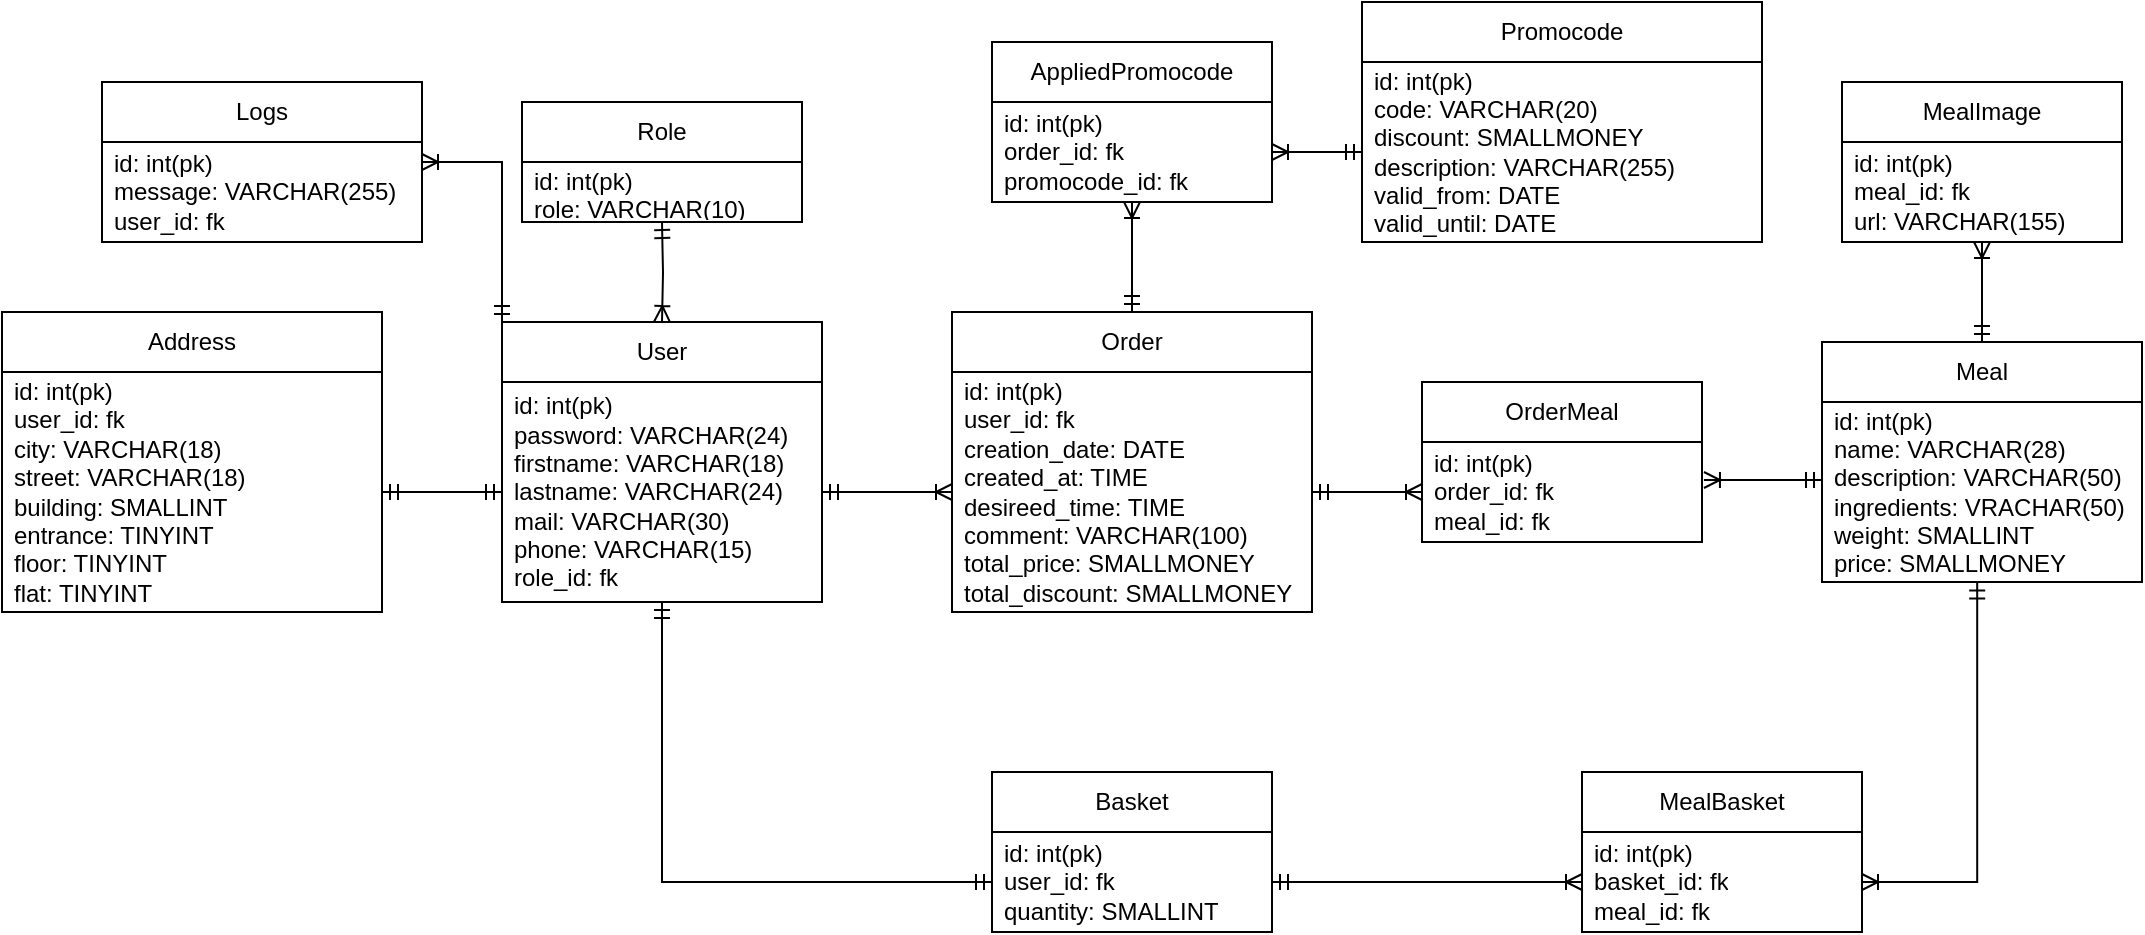 <mxfile version="20.6.2" type="device"><diagram id="R2lEEEUBdFMjLlhIrx00" name="Page-1"><mxGraphModel dx="1422" dy="762" grid="1" gridSize="10" guides="1" tooltips="1" connect="1" arrows="1" fold="1" page="1" pageScale="1" pageWidth="850" pageHeight="1100" math="0" shadow="0" extFonts="Permanent Marker^https://fonts.googleapis.com/css?family=Permanent+Marker"><root><mxCell id="0"/><mxCell id="1" parent="0"/><mxCell id="lqdxuGKrhNUfOpJVXN6q-1" value="Address" style="swimlane;fontStyle=0;childLayout=stackLayout;horizontal=1;startSize=30;horizontalStack=0;resizeParent=1;resizeParentMax=0;resizeLast=0;collapsible=1;marginBottom=0;whiteSpace=wrap;html=1;" parent="1" vertex="1"><mxGeometry x="10" y="205" width="190" height="150" as="geometry"/></mxCell><mxCell id="lqdxuGKrhNUfOpJVXN6q-2" value="id: int(pk)&lt;br&gt;user_id: fk&lt;br&gt;city: VARCHAR(18)&lt;br&gt;street: VARCHAR(18)&lt;br&gt;building: SMALLINT&lt;br&gt;entrance: TINYINT&lt;br&gt;floor: TINYINT&lt;br&gt;flat: TINYINT" style="text;strokeColor=none;fillColor=none;align=left;verticalAlign=middle;spacingLeft=4;spacingRight=4;overflow=hidden;points=[[0,0.5],[1,0.5]];portConstraint=eastwest;rotatable=0;whiteSpace=wrap;html=1;" parent="lqdxuGKrhNUfOpJVXN6q-1" vertex="1"><mxGeometry y="30" width="190" height="120" as="geometry"/></mxCell><mxCell id="tjMtGNrf4lY68-hRoEar-4" style="edgeStyle=orthogonalEdgeStyle;rounded=0;orthogonalLoop=1;jettySize=auto;html=1;startArrow=ERmandOne;startFill=0;endArrow=ERmandOne;endFill=0;entryX=0;entryY=0.5;entryDx=0;entryDy=0;" parent="1" source="lqdxuGKrhNUfOpJVXN6q-6" target="lqdxuGKrhNUfOpJVXN6q-26" edge="1"><mxGeometry relative="1" as="geometry"><mxPoint x="490" y="490" as="targetPoint"/><Array as="points"><mxPoint x="340" y="490"/></Array></mxGeometry></mxCell><mxCell id="lqdxuGKrhNUfOpJVXN6q-6" value="User" style="swimlane;fontStyle=0;childLayout=stackLayout;horizontal=1;startSize=30;horizontalStack=0;resizeParent=1;resizeParentMax=0;resizeLast=0;collapsible=1;marginBottom=0;whiteSpace=wrap;html=1;" parent="1" vertex="1"><mxGeometry x="260" y="210" width="160" height="140" as="geometry"/></mxCell><mxCell id="lqdxuGKrhNUfOpJVXN6q-7" value="id: int(pk)&lt;br&gt;password: VARCHAR(24)&lt;br&gt;firstname: VARCHAR(18)&lt;br&gt;lastname: VARCHAR(24)&lt;br&gt;mail: VARCHAR(30)&lt;br&gt;phone: VARCHAR(15)&lt;br&gt;role_id: fk" style="text;strokeColor=none;fillColor=none;align=left;verticalAlign=middle;spacingLeft=4;spacingRight=4;overflow=hidden;points=[[0,0.5],[1,0.5]];portConstraint=eastwest;rotatable=0;whiteSpace=wrap;html=1;" parent="lqdxuGKrhNUfOpJVXN6q-6" vertex="1"><mxGeometry y="30" width="160" height="110" as="geometry"/></mxCell><mxCell id="lqdxuGKrhNUfOpJVXN6q-14" value="" style="edgeStyle=orthogonalEdgeStyle;rounded=0;orthogonalLoop=1;jettySize=auto;html=1;endArrow=ERoneToMany;endFill=0;entryX=0.5;entryY=0;entryDx=0;entryDy=0;startArrow=ERmandOne;startFill=0;" parent="1" target="lqdxuGKrhNUfOpJVXN6q-6" edge="1"><mxGeometry relative="1" as="geometry"><mxPoint x="370" y="180" as="targetPoint"/><Array as="points"/><mxPoint x="340" y="160" as="sourcePoint"/></mxGeometry></mxCell><mxCell id="lqdxuGKrhNUfOpJVXN6q-15" value="" style="edgeStyle=orthogonalEdgeStyle;rounded=0;orthogonalLoop=1;jettySize=auto;html=1;endArrow=ERmandOne;endFill=0;entryX=1;entryY=0.5;entryDx=0;entryDy=0;startArrow=ERmandOne;startFill=0;" parent="1" source="lqdxuGKrhNUfOpJVXN6q-7" target="lqdxuGKrhNUfOpJVXN6q-2" edge="1"><mxGeometry relative="1" as="geometry"><mxPoint x="210" y="290" as="targetPoint"/></mxGeometry></mxCell><mxCell id="lqdxuGKrhNUfOpJVXN6q-16" value="Role" style="swimlane;fontStyle=0;childLayout=stackLayout;horizontal=1;startSize=30;horizontalStack=0;resizeParent=1;resizeParentMax=0;resizeLast=0;collapsible=1;marginBottom=0;whiteSpace=wrap;html=1;" parent="1" vertex="1"><mxGeometry x="270" y="100" width="140" height="60" as="geometry"/></mxCell><mxCell id="lqdxuGKrhNUfOpJVXN6q-17" value="id: int(pk)&lt;br&gt;role: VARCHAR(10)" style="text;strokeColor=none;fillColor=none;align=left;verticalAlign=middle;spacingLeft=4;spacingRight=4;overflow=hidden;points=[[0,0.5],[1,0.5]];portConstraint=eastwest;rotatable=0;whiteSpace=wrap;html=1;" parent="lqdxuGKrhNUfOpJVXN6q-16" vertex="1"><mxGeometry y="30" width="140" height="30" as="geometry"/></mxCell><mxCell id="lqdxuGKrhNUfOpJVXN6q-20" value="Order" style="swimlane;fontStyle=0;childLayout=stackLayout;horizontal=1;startSize=30;horizontalStack=0;resizeParent=1;resizeParentMax=0;resizeLast=0;collapsible=1;marginBottom=0;whiteSpace=wrap;html=1;" parent="1" vertex="1"><mxGeometry x="485" y="205" width="180" height="150" as="geometry"/></mxCell><mxCell id="lqdxuGKrhNUfOpJVXN6q-21" value="id: int(pk)&lt;br&gt;user_id: fk&lt;br&gt;creation_date: DATE&lt;br&gt;created_at: TIME&lt;br&gt;desireed_time: TIME&lt;br&gt;comment: VARCHAR(100)&lt;br&gt;total_price: SMALLMONEY&lt;br&gt;total_discount: SMALLMONEY" style="text;strokeColor=none;fillColor=none;align=left;verticalAlign=middle;spacingLeft=4;spacingRight=4;overflow=hidden;points=[[0,0.5],[1,0.5]];portConstraint=eastwest;rotatable=0;whiteSpace=wrap;html=1;" parent="lqdxuGKrhNUfOpJVXN6q-20" vertex="1"><mxGeometry y="30" width="180" height="120" as="geometry"/></mxCell><mxCell id="lqdxuGKrhNUfOpJVXN6q-24" value="" style="edgeStyle=orthogonalEdgeStyle;rounded=0;orthogonalLoop=1;jettySize=auto;html=1;startArrow=ERoneToMany;startFill=0;endArrow=ERmandOne;endFill=0;" parent="1" source="lqdxuGKrhNUfOpJVXN6q-21" target="lqdxuGKrhNUfOpJVXN6q-7" edge="1"><mxGeometry relative="1" as="geometry"/></mxCell><mxCell id="lqdxuGKrhNUfOpJVXN6q-34" value="" style="edgeStyle=orthogonalEdgeStyle;rounded=0;orthogonalLoop=1;jettySize=auto;html=1;startArrow=ERmandOne;startFill=0;endArrow=ERoneToMany;endFill=0;exitX=1;exitY=0.5;exitDx=0;exitDy=0;entryX=0;entryY=0.5;entryDx=0;entryDy=0;" parent="1" source="lqdxuGKrhNUfOpJVXN6q-26" target="tjMtGNrf4lY68-hRoEar-6" edge="1"><mxGeometry relative="1" as="geometry"><Array as="points"/><mxPoint x="750" y="490" as="targetPoint"/></mxGeometry></mxCell><mxCell id="lqdxuGKrhNUfOpJVXN6q-25" value="Basket" style="swimlane;fontStyle=0;childLayout=stackLayout;horizontal=1;startSize=30;horizontalStack=0;resizeParent=1;resizeParentMax=0;resizeLast=0;collapsible=1;marginBottom=0;whiteSpace=wrap;html=1;" parent="1" vertex="1"><mxGeometry x="505" y="435" width="140" height="80" as="geometry"/></mxCell><mxCell id="lqdxuGKrhNUfOpJVXN6q-26" value="id: int(pk)&lt;br&gt;user_id: fk&lt;br&gt;quantity: SMALLINT" style="text;strokeColor=none;fillColor=none;align=left;verticalAlign=middle;spacingLeft=4;spacingRight=4;overflow=hidden;points=[[0,0.5],[1,0.5]];portConstraint=eastwest;rotatable=0;whiteSpace=wrap;html=1;" parent="lqdxuGKrhNUfOpJVXN6q-25" vertex="1"><mxGeometry y="30" width="140" height="50" as="geometry"/></mxCell><mxCell id="lqdxuGKrhNUfOpJVXN6q-30" value="Meal" style="swimlane;fontStyle=0;childLayout=stackLayout;horizontal=1;startSize=30;horizontalStack=0;resizeParent=1;resizeParentMax=0;resizeLast=0;collapsible=1;marginBottom=0;whiteSpace=wrap;html=1;" parent="1" vertex="1"><mxGeometry x="920" y="220" width="160" height="120" as="geometry"/></mxCell><mxCell id="lqdxuGKrhNUfOpJVXN6q-31" value="id: int(pk)&lt;br&gt;name: VARCHAR(28)&lt;br&gt;description: VARCHAR(50)&lt;br&gt;ingredients: VRACHAR(50)&lt;br&gt;weight: SMALLINT&lt;br&gt;price: SMALLMONEY" style="text;strokeColor=none;fillColor=none;align=left;verticalAlign=middle;spacingLeft=4;spacingRight=4;overflow=hidden;points=[[0,0.5],[1,0.5]];portConstraint=eastwest;rotatable=0;whiteSpace=wrap;html=1;" parent="lqdxuGKrhNUfOpJVXN6q-30" vertex="1"><mxGeometry y="30" width="160" height="90" as="geometry"/></mxCell><mxCell id="lqdxuGKrhNUfOpJVXN6q-39" value="" style="edgeStyle=orthogonalEdgeStyle;rounded=0;orthogonalLoop=1;jettySize=auto;html=1;startArrow=ERoneToMany;startFill=0;endArrow=ERmandOne;endFill=0;entryX=0.5;entryY=0;entryDx=0;entryDy=0;" parent="1" source="lqdxuGKrhNUfOpJVXN6q-35" target="lqdxuGKrhNUfOpJVXN6q-20" edge="1"><mxGeometry relative="1" as="geometry"><Array as="points"/></mxGeometry></mxCell><mxCell id="lqdxuGKrhNUfOpJVXN6q-35" value="AppliedPromocode" style="swimlane;fontStyle=0;childLayout=stackLayout;horizontal=1;startSize=30;horizontalStack=0;resizeParent=1;resizeParentMax=0;resizeLast=0;collapsible=1;marginBottom=0;whiteSpace=wrap;html=1;" parent="1" vertex="1"><mxGeometry x="505" y="70" width="140" height="80" as="geometry"/></mxCell><mxCell id="lqdxuGKrhNUfOpJVXN6q-36" value="id: int(pk)&lt;br&gt;order_id: fk&lt;br&gt;promocode_id: fk" style="text;strokeColor=none;fillColor=none;align=left;verticalAlign=middle;spacingLeft=4;spacingRight=4;overflow=hidden;points=[[0,0.5],[1,0.5]];portConstraint=eastwest;rotatable=0;whiteSpace=wrap;html=1;" parent="lqdxuGKrhNUfOpJVXN6q-35" vertex="1"><mxGeometry y="30" width="140" height="50" as="geometry"/></mxCell><mxCell id="lqdxuGKrhNUfOpJVXN6q-40" value="Promocode" style="swimlane;fontStyle=0;childLayout=stackLayout;horizontal=1;startSize=30;horizontalStack=0;resizeParent=1;resizeParentMax=0;resizeLast=0;collapsible=1;marginBottom=0;whiteSpace=wrap;html=1;" parent="1" vertex="1"><mxGeometry x="690" y="50" width="200" height="120" as="geometry"/></mxCell><mxCell id="lqdxuGKrhNUfOpJVXN6q-41" value="id: int(pk)&lt;br&gt;code: VARCHAR(20)&lt;br&gt;discount: SMALLMONEY&lt;br&gt;description: VARCHAR(255)&lt;br&gt;valid_from: DATE&lt;br&gt;valid_until: DATE" style="text;strokeColor=none;fillColor=none;align=left;verticalAlign=middle;spacingLeft=4;spacingRight=4;overflow=hidden;points=[[0,0.5],[1,0.5]];portConstraint=eastwest;rotatable=0;whiteSpace=wrap;html=1;" parent="lqdxuGKrhNUfOpJVXN6q-40" vertex="1"><mxGeometry y="30" width="200" height="90" as="geometry"/></mxCell><mxCell id="lqdxuGKrhNUfOpJVXN6q-44" value="" style="edgeStyle=orthogonalEdgeStyle;rounded=0;orthogonalLoop=1;jettySize=auto;html=1;startArrow=ERmandOne;startFill=0;endArrow=ERoneToMany;endFill=0;" parent="1" source="lqdxuGKrhNUfOpJVXN6q-41" target="lqdxuGKrhNUfOpJVXN6q-36" edge="1"><mxGeometry relative="1" as="geometry"/></mxCell><mxCell id="lqdxuGKrhNUfOpJVXN6q-52" value="" style="edgeStyle=orthogonalEdgeStyle;rounded=0;orthogonalLoop=1;jettySize=auto;html=1;startArrow=ERoneToMany;startFill=0;endArrow=ERmandOne;endFill=0;entryX=0.5;entryY=0;entryDx=0;entryDy=0;" parent="1" source="lqdxuGKrhNUfOpJVXN6q-45" target="lqdxuGKrhNUfOpJVXN6q-30" edge="1"><mxGeometry relative="1" as="geometry"/></mxCell><mxCell id="lqdxuGKrhNUfOpJVXN6q-45" value="MealImage" style="swimlane;fontStyle=0;childLayout=stackLayout;horizontal=1;startSize=30;horizontalStack=0;resizeParent=1;resizeParentMax=0;resizeLast=0;collapsible=1;marginBottom=0;whiteSpace=wrap;html=1;" parent="1" vertex="1"><mxGeometry x="930" y="90" width="140" height="80" as="geometry"/></mxCell><mxCell id="lqdxuGKrhNUfOpJVXN6q-46" value="id: int(pk)&lt;br&gt;meal_id: fk&lt;br&gt;url: VARCHAR(155)" style="text;strokeColor=none;fillColor=none;align=left;verticalAlign=middle;spacingLeft=4;spacingRight=4;overflow=hidden;points=[[0,0.5],[1,0.5]];portConstraint=eastwest;rotatable=0;whiteSpace=wrap;html=1;" parent="lqdxuGKrhNUfOpJVXN6q-45" vertex="1"><mxGeometry y="30" width="140" height="50" as="geometry"/></mxCell><mxCell id="tjMtGNrf4lY68-hRoEar-12" style="edgeStyle=orthogonalEdgeStyle;rounded=0;orthogonalLoop=1;jettySize=auto;html=1;startArrow=ERoneToMany;startFill=0;endArrow=ERmandOne;endFill=0;entryX=0.485;entryY=1.003;entryDx=0;entryDy=0;entryPerimeter=0;exitX=1;exitY=0.5;exitDx=0;exitDy=0;" parent="1" source="tjMtGNrf4lY68-hRoEar-6" target="lqdxuGKrhNUfOpJVXN6q-31" edge="1"><mxGeometry relative="1" as="geometry"><mxPoint x="998" y="480" as="sourcePoint"/><mxPoint x="1000" y="390" as="targetPoint"/><Array as="points"><mxPoint x="998" y="490"/></Array></mxGeometry></mxCell><mxCell id="tjMtGNrf4lY68-hRoEar-5" value="MealBasket" style="swimlane;fontStyle=0;childLayout=stackLayout;horizontal=1;startSize=30;horizontalStack=0;resizeParent=1;resizeParentMax=0;resizeLast=0;collapsible=1;marginBottom=0;whiteSpace=wrap;html=1;" parent="1" vertex="1"><mxGeometry x="800" y="435" width="140" height="80" as="geometry"/></mxCell><mxCell id="tjMtGNrf4lY68-hRoEar-6" value="id: int(pk)&lt;br&gt;basket_id: fk&lt;br&gt;meal_id: fk" style="text;strokeColor=none;fillColor=none;align=left;verticalAlign=middle;spacingLeft=4;spacingRight=4;overflow=hidden;points=[[0,0.5],[1,0.5]];portConstraint=eastwest;rotatable=0;whiteSpace=wrap;html=1;" parent="tjMtGNrf4lY68-hRoEar-5" vertex="1"><mxGeometry y="30" width="140" height="50" as="geometry"/></mxCell><mxCell id="c8tzaTZzrh8_9fQFJj6X-3" style="edgeStyle=orthogonalEdgeStyle;rounded=0;orthogonalLoop=1;jettySize=auto;html=1;entryX=0;entryY=0;entryDx=0;entryDy=0;endArrow=ERmandOne;endFill=0;startArrow=ERoneToMany;startFill=0;" edge="1" parent="1" source="c8tzaTZzrh8_9fQFJj6X-1" target="lqdxuGKrhNUfOpJVXN6q-6"><mxGeometry relative="1" as="geometry"/></mxCell><mxCell id="c8tzaTZzrh8_9fQFJj6X-1" value="Logs" style="swimlane;fontStyle=0;childLayout=stackLayout;horizontal=1;startSize=30;horizontalStack=0;resizeParent=1;resizeParentMax=0;resizeLast=0;collapsible=1;marginBottom=0;whiteSpace=wrap;html=1;" vertex="1" parent="1"><mxGeometry x="60" y="90" width="160" height="80" as="geometry"/></mxCell><mxCell id="c8tzaTZzrh8_9fQFJj6X-2" value="id: int(pk)&lt;br&gt;message: VARCHAR(255)&lt;br&gt;user_id: fk" style="text;strokeColor=none;fillColor=none;align=left;verticalAlign=middle;spacingLeft=4;spacingRight=4;overflow=hidden;points=[[0,0.5],[1,0.5]];portConstraint=eastwest;rotatable=0;whiteSpace=wrap;html=1;" vertex="1" parent="c8tzaTZzrh8_9fQFJj6X-1"><mxGeometry y="30" width="160" height="50" as="geometry"/></mxCell><mxCell id="c8tzaTZzrh8_9fQFJj6X-4" value="OrderMeal" style="swimlane;fontStyle=0;childLayout=stackLayout;horizontal=1;startSize=30;horizontalStack=0;resizeParent=1;resizeParentMax=0;resizeLast=0;collapsible=1;marginBottom=0;whiteSpace=wrap;html=1;" vertex="1" parent="1"><mxGeometry x="720" y="240" width="140" height="80" as="geometry"/></mxCell><mxCell id="c8tzaTZzrh8_9fQFJj6X-5" value="id: int(pk)&lt;br&gt;order_id: fk&lt;br&gt;meal_id: fk" style="text;strokeColor=none;fillColor=none;align=left;verticalAlign=middle;spacingLeft=4;spacingRight=4;overflow=hidden;points=[[0,0.5],[1,0.5]];portConstraint=eastwest;rotatable=0;whiteSpace=wrap;html=1;" vertex="1" parent="c8tzaTZzrh8_9fQFJj6X-4"><mxGeometry y="30" width="140" height="50" as="geometry"/></mxCell><mxCell id="c8tzaTZzrh8_9fQFJj6X-7" value="" style="edgeStyle=orthogonalEdgeStyle;rounded=0;orthogonalLoop=1;jettySize=auto;html=1;startArrow=ERmandOne;startFill=0;endArrow=ERoneToMany;endFill=0;" edge="1" parent="1" source="lqdxuGKrhNUfOpJVXN6q-21" target="c8tzaTZzrh8_9fQFJj6X-5"><mxGeometry relative="1" as="geometry"><Array as="points"><mxPoint x="680" y="295"/><mxPoint x="680" y="295"/></Array></mxGeometry></mxCell><mxCell id="c8tzaTZzrh8_9fQFJj6X-8" style="edgeStyle=orthogonalEdgeStyle;rounded=0;orthogonalLoop=1;jettySize=auto;html=1;startArrow=ERoneToMany;startFill=0;endArrow=ERmandOne;endFill=0;entryX=0;entryY=0.433;entryDx=0;entryDy=0;entryPerimeter=0;exitX=1.007;exitY=0.38;exitDx=0;exitDy=0;exitPerimeter=0;" edge="1" parent="1" source="c8tzaTZzrh8_9fQFJj6X-5" target="lqdxuGKrhNUfOpJVXN6q-31"><mxGeometry relative="1" as="geometry"><mxPoint x="870" y="289" as="sourcePoint"/><mxPoint x="898.8" y="220.0" as="targetPoint"/><Array as="points"/></mxGeometry></mxCell></root></mxGraphModel></diagram></mxfile>